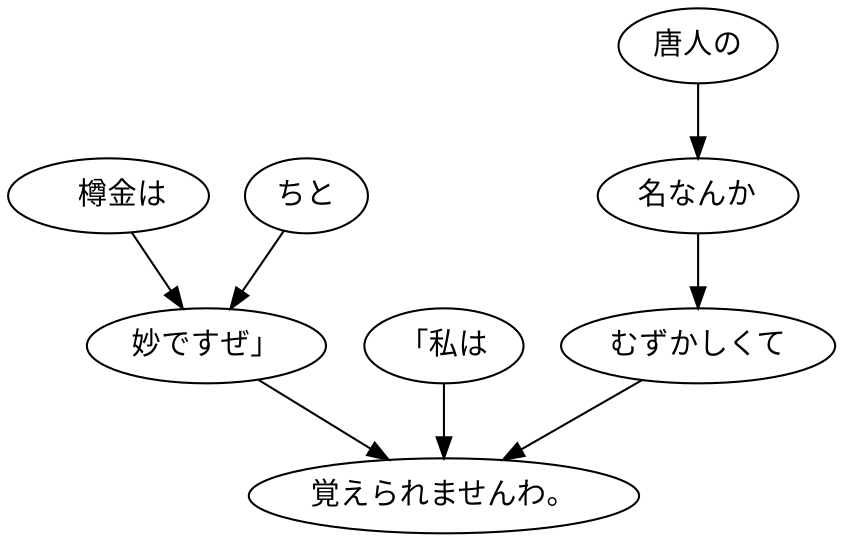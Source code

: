 digraph graph1428 {
	node0 [label="　樽金は"];
	node1 [label="ちと"];
	node2 [label="妙ですぜ」"];
	node3 [label="「私は"];
	node4 [label="唐人の"];
	node5 [label="名なんか"];
	node6 [label="むずかしくて"];
	node7 [label="覚えられませんわ。"];
	node0 -> node2;
	node1 -> node2;
	node2 -> node7;
	node3 -> node7;
	node4 -> node5;
	node5 -> node6;
	node6 -> node7;
}
